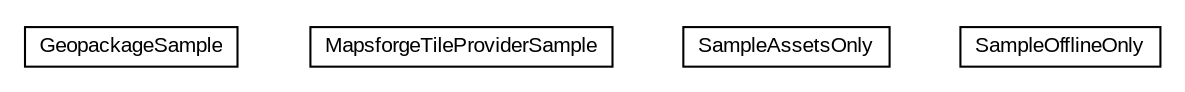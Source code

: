 #!/usr/local/bin/dot
#
# Class diagram 
# Generated by UMLGraph version R5_6-24-gf6e263 (http://www.umlgraph.org/)
#

digraph G {
	edge [fontname="arial",fontsize=10,labelfontname="arial",labelfontsize=10];
	node [fontname="arial",fontsize=10,shape=plaintext];
	nodesep=0.25;
	ranksep=0.5;
	// org.osmdroid.samplefragments.tileproviders.GeopackageSample
	c2725 [label=<<table title="org.osmdroid.samplefragments.tileproviders.GeopackageSample" border="0" cellborder="1" cellspacing="0" cellpadding="2" port="p" href="./GeopackageSample.html">
		<tr><td><table border="0" cellspacing="0" cellpadding="1">
<tr><td align="center" balign="center"> GeopackageSample </td></tr>
		</table></td></tr>
		</table>>, URL="./GeopackageSample.html", fontname="arial", fontcolor="black", fontsize=10.0];
	// org.osmdroid.samplefragments.tileproviders.MapsforgeTileProviderSample
	c2726 [label=<<table title="org.osmdroid.samplefragments.tileproviders.MapsforgeTileProviderSample" border="0" cellborder="1" cellspacing="0" cellpadding="2" port="p" href="./MapsforgeTileProviderSample.html">
		<tr><td><table border="0" cellspacing="0" cellpadding="1">
<tr><td align="center" balign="center"> MapsforgeTileProviderSample </td></tr>
		</table></td></tr>
		</table>>, URL="./MapsforgeTileProviderSample.html", fontname="arial", fontcolor="black", fontsize=10.0];
	// org.osmdroid.samplefragments.tileproviders.SampleAssetsOnly
	c2727 [label=<<table title="org.osmdroid.samplefragments.tileproviders.SampleAssetsOnly" border="0" cellborder="1" cellspacing="0" cellpadding="2" port="p" href="./SampleAssetsOnly.html">
		<tr><td><table border="0" cellspacing="0" cellpadding="1">
<tr><td align="center" balign="center"> SampleAssetsOnly </td></tr>
		</table></td></tr>
		</table>>, URL="./SampleAssetsOnly.html", fontname="arial", fontcolor="black", fontsize=10.0];
	// org.osmdroid.samplefragments.tileproviders.SampleOfflineOnly
	c2728 [label=<<table title="org.osmdroid.samplefragments.tileproviders.SampleOfflineOnly" border="0" cellborder="1" cellspacing="0" cellpadding="2" port="p" href="./SampleOfflineOnly.html">
		<tr><td><table border="0" cellspacing="0" cellpadding="1">
<tr><td align="center" balign="center"> SampleOfflineOnly </td></tr>
		</table></td></tr>
		</table>>, URL="./SampleOfflineOnly.html", fontname="arial", fontcolor="black", fontsize=10.0];
}


